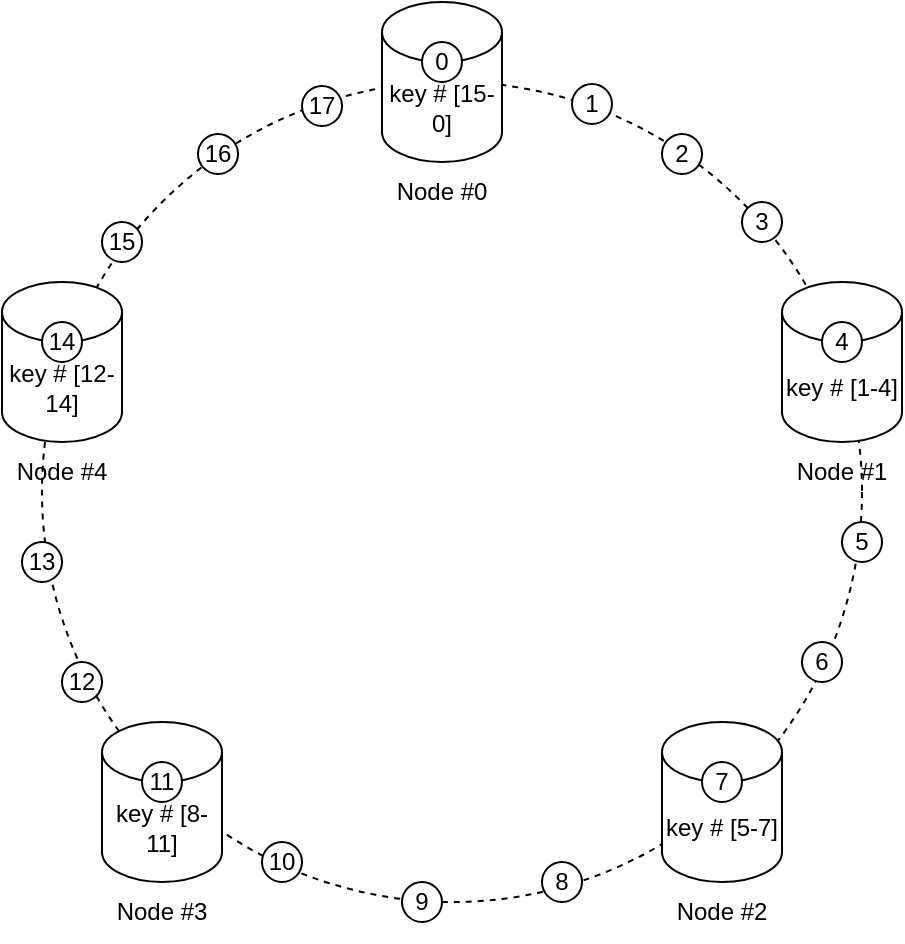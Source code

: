 <mxfile version="21.3.0" type="github">
  <diagram name="Page-1" id="Dt9OIkEnnsKyyqg8xf8L">
    <mxGraphModel dx="954" dy="502" grid="1" gridSize="10" guides="1" tooltips="1" connect="1" arrows="1" fold="1" page="1" pageScale="1" pageWidth="850" pageHeight="1100" math="0" shadow="0">
      <root>
        <mxCell id="0" />
        <mxCell id="1" parent="0" />
        <mxCell id="GSF9tTFinqTFbUqn0Sl5-1" value="" style="ellipse;whiteSpace=wrap;html=1;aspect=fixed;fillColor=none;dashed=1;" vertex="1" parent="1">
          <mxGeometry x="210" y="80" width="410" height="410" as="geometry" />
        </mxCell>
        <mxCell id="GSF9tTFinqTFbUqn0Sl5-2" value="key # [15-0]" style="shape=cylinder3;whiteSpace=wrap;html=1;boundedLbl=1;backgroundOutline=1;size=15;" vertex="1" parent="1">
          <mxGeometry x="380" y="40" width="60" height="80" as="geometry" />
        </mxCell>
        <mxCell id="GSF9tTFinqTFbUqn0Sl5-3" value="key # [1-4]" style="shape=cylinder3;whiteSpace=wrap;html=1;boundedLbl=1;backgroundOutline=1;size=15;" vertex="1" parent="1">
          <mxGeometry x="580" y="180" width="60" height="80" as="geometry" />
        </mxCell>
        <mxCell id="GSF9tTFinqTFbUqn0Sl5-4" value="key # [5-7]" style="shape=cylinder3;whiteSpace=wrap;html=1;boundedLbl=1;backgroundOutline=1;size=15;" vertex="1" parent="1">
          <mxGeometry x="520" y="400" width="60" height="80" as="geometry" />
        </mxCell>
        <mxCell id="GSF9tTFinqTFbUqn0Sl5-5" value="key # [8-11]" style="shape=cylinder3;whiteSpace=wrap;html=1;boundedLbl=1;backgroundOutline=1;size=15;" vertex="1" parent="1">
          <mxGeometry x="240" y="400" width="60" height="80" as="geometry" />
        </mxCell>
        <mxCell id="GSF9tTFinqTFbUqn0Sl5-6" value="key # [12-14]" style="shape=cylinder3;whiteSpace=wrap;html=1;boundedLbl=1;backgroundOutline=1;size=15;" vertex="1" parent="1">
          <mxGeometry x="190" y="180" width="60" height="80" as="geometry" />
        </mxCell>
        <mxCell id="GSF9tTFinqTFbUqn0Sl5-7" value="Node #0" style="text;html=1;strokeColor=none;fillColor=none;align=center;verticalAlign=middle;whiteSpace=wrap;rounded=0;" vertex="1" parent="1">
          <mxGeometry x="380" y="120" width="60" height="30" as="geometry" />
        </mxCell>
        <mxCell id="GSF9tTFinqTFbUqn0Sl5-8" value="Node #1" style="text;html=1;strokeColor=none;fillColor=none;align=center;verticalAlign=middle;whiteSpace=wrap;rounded=0;" vertex="1" parent="1">
          <mxGeometry x="580" y="260" width="60" height="30" as="geometry" />
        </mxCell>
        <mxCell id="GSF9tTFinqTFbUqn0Sl5-9" value="Node #2" style="text;html=1;strokeColor=none;fillColor=none;align=center;verticalAlign=middle;whiteSpace=wrap;rounded=0;" vertex="1" parent="1">
          <mxGeometry x="520" y="480" width="60" height="30" as="geometry" />
        </mxCell>
        <mxCell id="GSF9tTFinqTFbUqn0Sl5-10" value="Node #3" style="text;html=1;strokeColor=none;fillColor=none;align=center;verticalAlign=middle;whiteSpace=wrap;rounded=0;" vertex="1" parent="1">
          <mxGeometry x="240" y="480" width="60" height="30" as="geometry" />
        </mxCell>
        <mxCell id="GSF9tTFinqTFbUqn0Sl5-11" value="Node #4" style="text;html=1;strokeColor=none;fillColor=none;align=center;verticalAlign=middle;whiteSpace=wrap;rounded=0;" vertex="1" parent="1">
          <mxGeometry x="190" y="260" width="60" height="30" as="geometry" />
        </mxCell>
        <mxCell id="GSF9tTFinqTFbUqn0Sl5-12" value="5" style="ellipse;whiteSpace=wrap;html=1;aspect=fixed;" vertex="1" parent="1">
          <mxGeometry x="610" y="300" width="20" height="20" as="geometry" />
        </mxCell>
        <mxCell id="GSF9tTFinqTFbUqn0Sl5-13" value="1" style="ellipse;whiteSpace=wrap;html=1;aspect=fixed;" vertex="1" parent="1">
          <mxGeometry x="475" y="81" width="20" height="20" as="geometry" />
        </mxCell>
        <mxCell id="GSF9tTFinqTFbUqn0Sl5-14" value="12" style="ellipse;whiteSpace=wrap;html=1;aspect=fixed;" vertex="1" parent="1">
          <mxGeometry x="220" y="370" width="20" height="20" as="geometry" />
        </mxCell>
        <mxCell id="GSF9tTFinqTFbUqn0Sl5-20" value="2" style="ellipse;whiteSpace=wrap;html=1;aspect=fixed;" vertex="1" parent="1">
          <mxGeometry x="520" y="106" width="20" height="20" as="geometry" />
        </mxCell>
        <mxCell id="GSF9tTFinqTFbUqn0Sl5-26" value="6" style="ellipse;whiteSpace=wrap;html=1;aspect=fixed;" vertex="1" parent="1">
          <mxGeometry x="590" y="360" width="20" height="20" as="geometry" />
        </mxCell>
        <mxCell id="GSF9tTFinqTFbUqn0Sl5-27" value="8" style="ellipse;whiteSpace=wrap;html=1;aspect=fixed;" vertex="1" parent="1">
          <mxGeometry x="460" y="470" width="20" height="20" as="geometry" />
        </mxCell>
        <mxCell id="GSF9tTFinqTFbUqn0Sl5-28" value="9" style="ellipse;whiteSpace=wrap;html=1;aspect=fixed;" vertex="1" parent="1">
          <mxGeometry x="390" y="480" width="20" height="20" as="geometry" />
        </mxCell>
        <mxCell id="GSF9tTFinqTFbUqn0Sl5-29" value="10" style="ellipse;whiteSpace=wrap;html=1;aspect=fixed;" vertex="1" parent="1">
          <mxGeometry x="320" y="460" width="20" height="20" as="geometry" />
        </mxCell>
        <mxCell id="GSF9tTFinqTFbUqn0Sl5-31" value="13" style="ellipse;whiteSpace=wrap;html=1;aspect=fixed;" vertex="1" parent="1">
          <mxGeometry x="200" y="310" width="20" height="20" as="geometry" />
        </mxCell>
        <mxCell id="GSF9tTFinqTFbUqn0Sl5-32" value="15" style="ellipse;whiteSpace=wrap;html=1;aspect=fixed;" vertex="1" parent="1">
          <mxGeometry x="240" y="150" width="20" height="20" as="geometry" />
        </mxCell>
        <mxCell id="GSF9tTFinqTFbUqn0Sl5-33" value="16" style="ellipse;whiteSpace=wrap;html=1;aspect=fixed;" vertex="1" parent="1">
          <mxGeometry x="288" y="106" width="20" height="20" as="geometry" />
        </mxCell>
        <mxCell id="GSF9tTFinqTFbUqn0Sl5-34" value="17" style="ellipse;whiteSpace=wrap;html=1;aspect=fixed;" vertex="1" parent="1">
          <mxGeometry x="340" y="82" width="20" height="20" as="geometry" />
        </mxCell>
        <mxCell id="GSF9tTFinqTFbUqn0Sl5-36" value="3" style="ellipse;whiteSpace=wrap;html=1;aspect=fixed;" vertex="1" parent="1">
          <mxGeometry x="560" y="140" width="20" height="20" as="geometry" />
        </mxCell>
        <mxCell id="GSF9tTFinqTFbUqn0Sl5-37" value="4" style="ellipse;whiteSpace=wrap;html=1;aspect=fixed;" vertex="1" parent="1">
          <mxGeometry x="600" y="200" width="20" height="20" as="geometry" />
        </mxCell>
        <mxCell id="GSF9tTFinqTFbUqn0Sl5-38" value="7" style="ellipse;whiteSpace=wrap;html=1;aspect=fixed;" vertex="1" parent="1">
          <mxGeometry x="540" y="420" width="20" height="20" as="geometry" />
        </mxCell>
        <mxCell id="GSF9tTFinqTFbUqn0Sl5-39" value="11" style="ellipse;whiteSpace=wrap;html=1;aspect=fixed;" vertex="1" parent="1">
          <mxGeometry x="260" y="420" width="20" height="20" as="geometry" />
        </mxCell>
        <mxCell id="GSF9tTFinqTFbUqn0Sl5-40" value="14" style="ellipse;whiteSpace=wrap;html=1;aspect=fixed;" vertex="1" parent="1">
          <mxGeometry x="210" y="200" width="20" height="20" as="geometry" />
        </mxCell>
        <mxCell id="GSF9tTFinqTFbUqn0Sl5-41" value="0" style="ellipse;whiteSpace=wrap;html=1;aspect=fixed;" vertex="1" parent="1">
          <mxGeometry x="400" y="60" width="20" height="20" as="geometry" />
        </mxCell>
      </root>
    </mxGraphModel>
  </diagram>
</mxfile>
